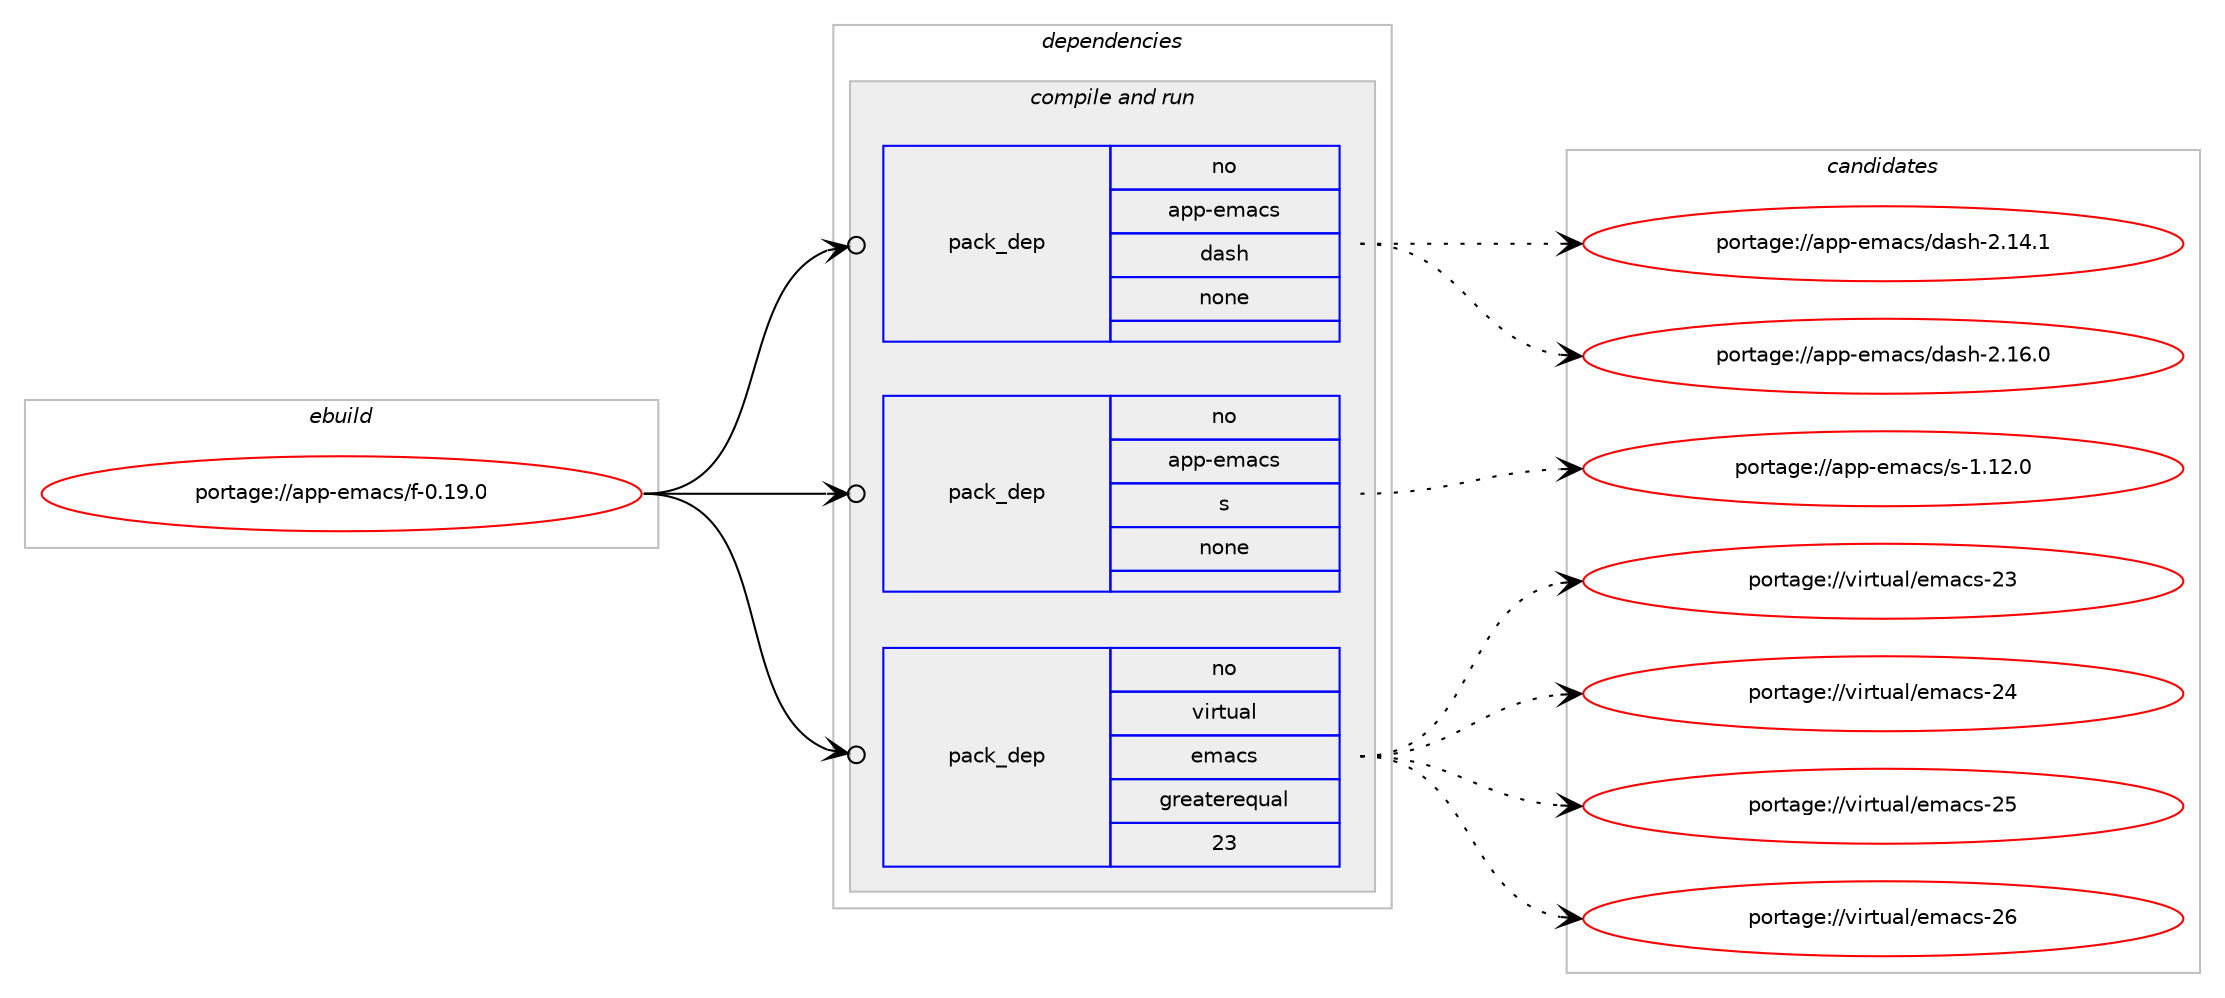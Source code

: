 digraph prolog {

# *************
# Graph options
# *************

newrank=true;
concentrate=true;
compound=true;
graph [rankdir=LR,fontname=Helvetica,fontsize=10,ranksep=1.5];#, ranksep=2.5, nodesep=0.2];
edge  [arrowhead=vee];
node  [fontname=Helvetica,fontsize=10];

# **********
# The ebuild
# **********

subgraph cluster_leftcol {
color=gray;
rank=same;
label=<<i>ebuild</i>>;
id [label="portage://app-emacs/f-0.19.0", color=red, width=4, href="../app-emacs/f-0.19.0.svg"];
}

# ****************
# The dependencies
# ****************

subgraph cluster_midcol {
color=gray;
label=<<i>dependencies</i>>;
subgraph cluster_compile {
fillcolor="#eeeeee";
style=filled;
label=<<i>compile</i>>;
}
subgraph cluster_compileandrun {
fillcolor="#eeeeee";
style=filled;
label=<<i>compile and run</i>>;
subgraph pack13517 {
dependency18384 [label=<<TABLE BORDER="0" CELLBORDER="1" CELLSPACING="0" CELLPADDING="4" WIDTH="220"><TR><TD ROWSPAN="6" CELLPADDING="30">pack_dep</TD></TR><TR><TD WIDTH="110">no</TD></TR><TR><TD>app-emacs</TD></TR><TR><TD>dash</TD></TR><TR><TD>none</TD></TR><TR><TD></TD></TR></TABLE>>, shape=none, color=blue];
}
id:e -> dependency18384:w [weight=20,style="solid",arrowhead="odotvee"];
subgraph pack13518 {
dependency18385 [label=<<TABLE BORDER="0" CELLBORDER="1" CELLSPACING="0" CELLPADDING="4" WIDTH="220"><TR><TD ROWSPAN="6" CELLPADDING="30">pack_dep</TD></TR><TR><TD WIDTH="110">no</TD></TR><TR><TD>app-emacs</TD></TR><TR><TD>s</TD></TR><TR><TD>none</TD></TR><TR><TD></TD></TR></TABLE>>, shape=none, color=blue];
}
id:e -> dependency18385:w [weight=20,style="solid",arrowhead="odotvee"];
subgraph pack13519 {
dependency18386 [label=<<TABLE BORDER="0" CELLBORDER="1" CELLSPACING="0" CELLPADDING="4" WIDTH="220"><TR><TD ROWSPAN="6" CELLPADDING="30">pack_dep</TD></TR><TR><TD WIDTH="110">no</TD></TR><TR><TD>virtual</TD></TR><TR><TD>emacs</TD></TR><TR><TD>greaterequal</TD></TR><TR><TD>23</TD></TR></TABLE>>, shape=none, color=blue];
}
id:e -> dependency18386:w [weight=20,style="solid",arrowhead="odotvee"];
}
subgraph cluster_run {
fillcolor="#eeeeee";
style=filled;
label=<<i>run</i>>;
}
}

# **************
# The candidates
# **************

subgraph cluster_choices {
rank=same;
color=gray;
label=<<i>candidates</i>>;

subgraph choice13517 {
color=black;
nodesep=1;
choiceportage97112112451011099799115471009711510445504649524649 [label="portage://app-emacs/dash-2.14.1", color=red, width=4,href="../app-emacs/dash-2.14.1.svg"];
choiceportage97112112451011099799115471009711510445504649544648 [label="portage://app-emacs/dash-2.16.0", color=red, width=4,href="../app-emacs/dash-2.16.0.svg"];
dependency18384:e -> choiceportage97112112451011099799115471009711510445504649524649:w [style=dotted,weight="100"];
dependency18384:e -> choiceportage97112112451011099799115471009711510445504649544648:w [style=dotted,weight="100"];
}
subgraph choice13518 {
color=black;
nodesep=1;
choiceportage971121124510110997991154711545494649504648 [label="portage://app-emacs/s-1.12.0", color=red, width=4,href="../app-emacs/s-1.12.0.svg"];
dependency18385:e -> choiceportage971121124510110997991154711545494649504648:w [style=dotted,weight="100"];
}
subgraph choice13519 {
color=black;
nodesep=1;
choiceportage11810511411611797108471011099799115455051 [label="portage://virtual/emacs-23", color=red, width=4,href="../virtual/emacs-23.svg"];
choiceportage11810511411611797108471011099799115455052 [label="portage://virtual/emacs-24", color=red, width=4,href="../virtual/emacs-24.svg"];
choiceportage11810511411611797108471011099799115455053 [label="portage://virtual/emacs-25", color=red, width=4,href="../virtual/emacs-25.svg"];
choiceportage11810511411611797108471011099799115455054 [label="portage://virtual/emacs-26", color=red, width=4,href="../virtual/emacs-26.svg"];
dependency18386:e -> choiceportage11810511411611797108471011099799115455051:w [style=dotted,weight="100"];
dependency18386:e -> choiceportage11810511411611797108471011099799115455052:w [style=dotted,weight="100"];
dependency18386:e -> choiceportage11810511411611797108471011099799115455053:w [style=dotted,weight="100"];
dependency18386:e -> choiceportage11810511411611797108471011099799115455054:w [style=dotted,weight="100"];
}
}

}
